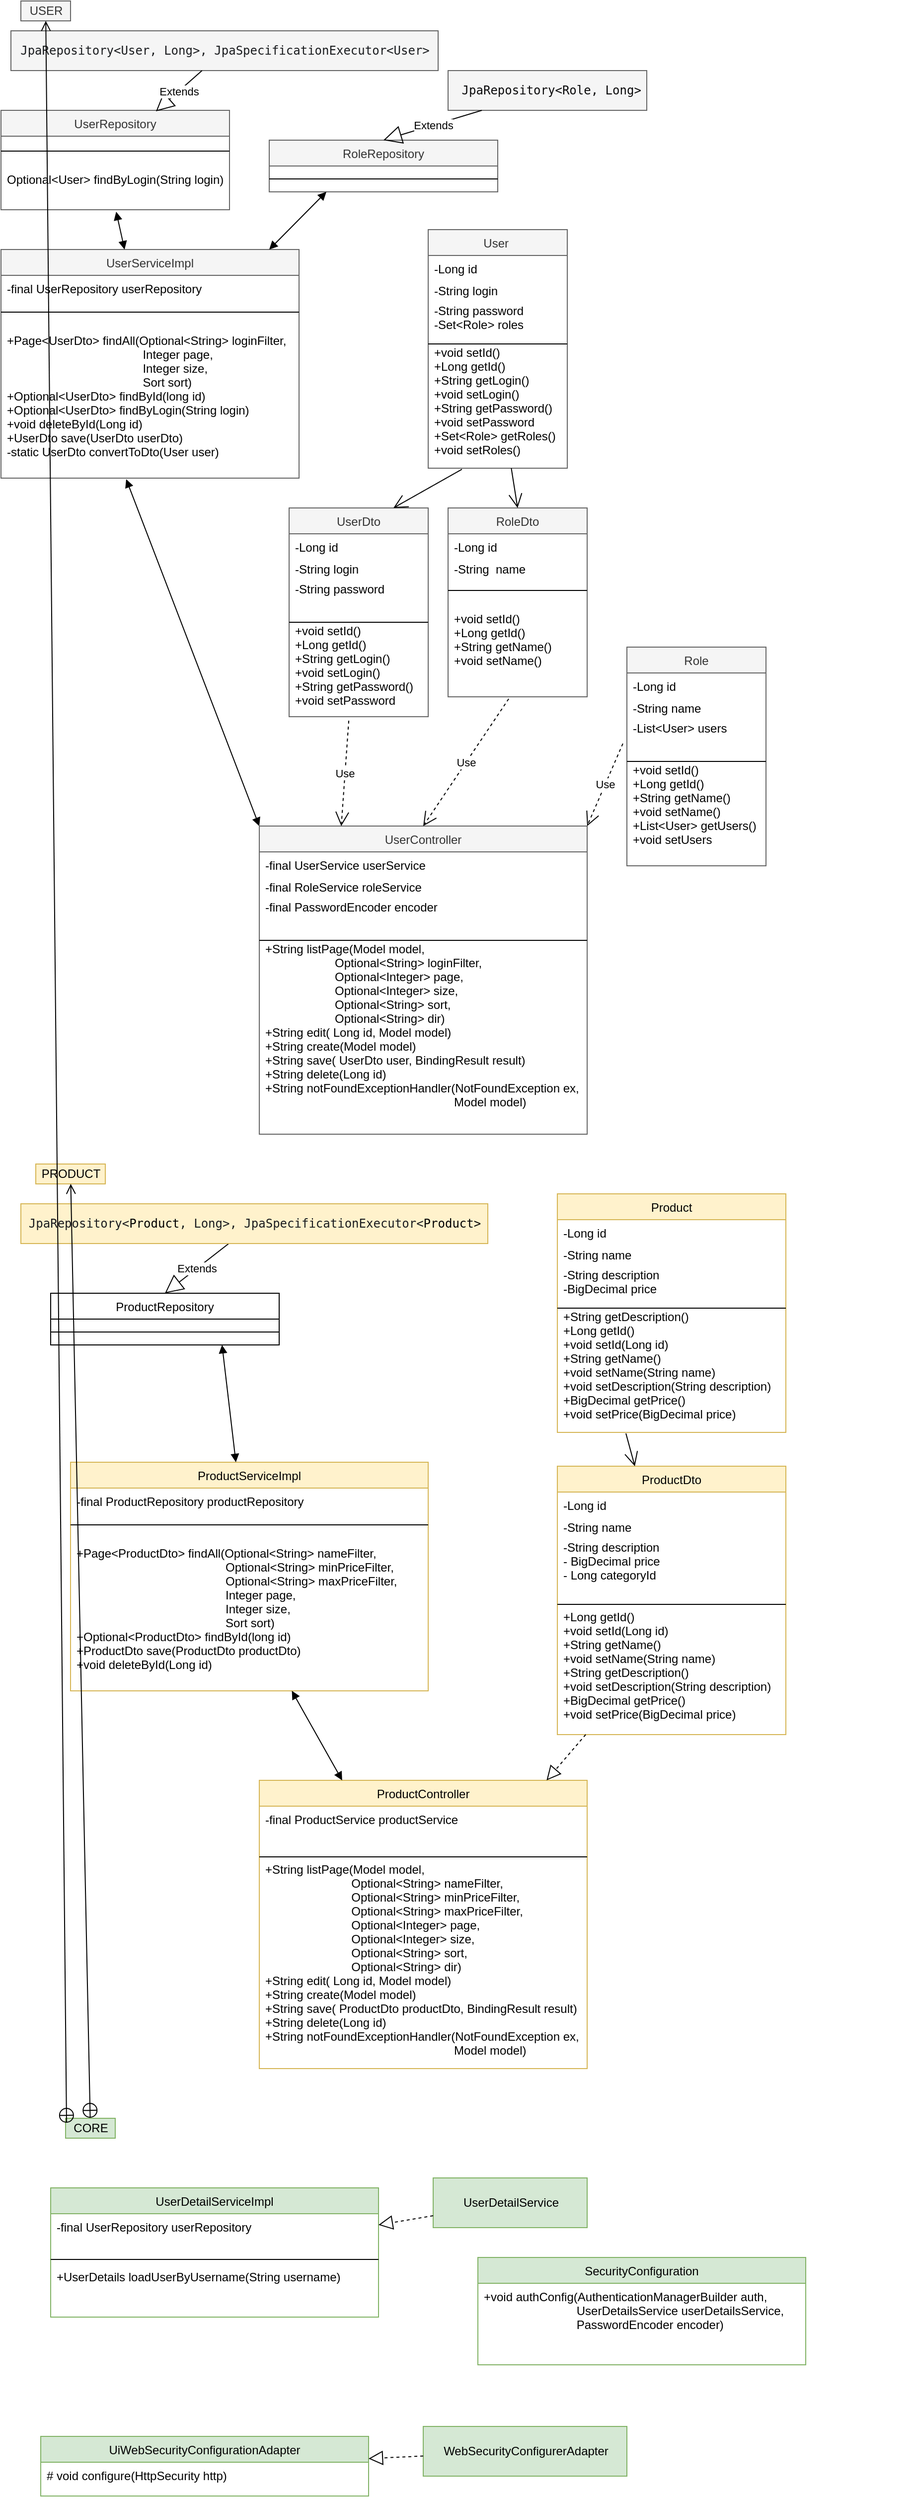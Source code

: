 <mxfile version="18.0.1" type="device"><diagram id="rcEwYds52tAwoex9jZon" name="Страница 1"><mxGraphModel dx="986" dy="865" grid="1" gridSize="10" guides="1" tooltips="1" connect="1" arrows="1" fold="1" page="1" pageScale="1" pageWidth="827" pageHeight="1169" math="0" shadow="0"><root><mxCell id="0"/><mxCell id="1" parent="0"/><mxCell id="bVek9JaLFViUF8GvH2Yn-13" value=" User  " style="swimlane;fontStyle=0;childLayout=stackLayout;horizontal=1;startSize=26;horizontalStack=0;resizeParent=1;resizeParentMax=0;resizeLast=0;collapsible=1;marginBottom=0;fillColor=#f5f5f5;fontColor=#333333;strokeColor=#666666;" parent="1" vertex="1"><mxGeometry x="440" y="240" width="140" height="240" as="geometry"/></mxCell><mxCell id="bVek9JaLFViUF8GvH2Yn-14" value="-Long id" style="text;align=left;verticalAlign=top;spacingLeft=4;spacingRight=4;overflow=hidden;rotatable=0;points=[[0,0.5],[1,0.5]];portConstraint=eastwest;" parent="bVek9JaLFViUF8GvH2Yn-13" vertex="1"><mxGeometry y="26" width="140" height="22" as="geometry"/></mxCell><mxCell id="bVek9JaLFViUF8GvH2Yn-15" value="-String login" style="text;align=left;verticalAlign=top;spacingLeft=4;spacingRight=4;overflow=hidden;rotatable=0;points=[[0,0.5],[1,0.5]];portConstraint=eastwest;" parent="bVek9JaLFViUF8GvH2Yn-13" vertex="1"><mxGeometry y="48" width="140" height="20" as="geometry"/></mxCell><mxCell id="bVek9JaLFViUF8GvH2Yn-16" value="-String password&#10;-Set&lt;Role&gt; roles&#10;&#10;+void setId()&#10;+Long getId()&#10;+String getLogin()&#10;+void setLogin()&#10;+String getPassword()&#10;+void setPassword&#10;+Set&lt;Role&gt; getRoles()&#10;+void setRoles()&#10;&#10;" style="text;align=left;verticalAlign=top;spacingLeft=4;spacingRight=4;overflow=hidden;rotatable=0;points=[[0,0.5],[1,0.5]];portConstraint=eastwest;" parent="bVek9JaLFViUF8GvH2Yn-13" vertex="1"><mxGeometry y="68" width="140" height="172" as="geometry"/></mxCell><mxCell id="KBa97hfk-1TyIZ9Bm1sx-16" value="" style="line;strokeWidth=1;align=left;verticalAlign=middle;spacingTop=-1;spacingLeft=3;spacingRight=3;rotatable=0;labelPosition=right;points=[];portConstraint=eastwest;" vertex="1" parent="1"><mxGeometry x="440" y="340" width="140" height="30" as="geometry"/></mxCell><mxCell id="KBa97hfk-1TyIZ9Bm1sx-17" value="&lt;span style=&quot;color: rgba(0, 0, 0, 0); font-family: monospace; font-size: 0px; text-align: start;&quot;&gt;%3CmxGraphModel%3E%3Croot%3E%3CmxCell%20id%3D%220%22%2F%3E%3CmxCell%20id%3D%221%22%20parent%3D%220%22%2F%3E%3CmxCell%20id%3D%222%22%20value%3D%22%C2%A0User%C2%A0%C2%A0%22%20style%3D%22swimlane%3BfontStyle%3D0%3BchildLayout%3DstackLayout%3Bhorizontal%3D1%3BstartSize%3D26%3BfillColor%3D%23f5f5f5%3BhorizontalStack%3D0%3BresizeParent%3D1%3BresizeParentMax%3D0%3BresizeLast%3D0%3Bcollapsible%3D1%3BmarginBottom%3D0%3BfontColor%3D%23333333%3BstrokeColor%3D%23666666%3B%22%20vertex%3D%221%22%20parent%3D%221%22%3E%3CmxGeometry%20x%3D%2240%22%20y%3D%22200%22%20width%3D%22140%22%20height%3D%22240%22%20as%3D%22geometry%22%2F%3E%3C%2FmxCell%3E%3CmxCell%20id%3D%223%22%20value%3D%22-Long%20id%22%20style%3D%22text%3BstrokeColor%3Dnone%3BfillColor%3Dnone%3Balign%3Dleft%3BverticalAlign%3Dtop%3BspacingLeft%3D4%3BspacingRight%3D4%3Boverflow%3Dhidden%3Brotatable%3D0%3Bpoints%3D%5B%5B0%2C0.5%5D%2C%5B1%2C0.5%5D%5D%3BportConstraint%3Deastwest%3B%22%20vertex%3D%221%22%20parent%3D%222%22%3E%3CmxGeometry%20y%3D%2226%22%20width%3D%22140%22%20height%3D%2222%22%20as%3D%22geometry%22%2F%3E%3C%2FmxCell%3E%3CmxCell%20id%3D%224%22%20value%3D%22-String%20login%22%20style%3D%22text%3BstrokeColor%3Dnone%3BfillColor%3Dnone%3Balign%3Dleft%3BverticalAlign%3Dtop%3BspacingLeft%3D4%3BspacingRight%3D4%3Boverflow%3Dhidden%3Brotatable%3D0%3Bpoints%3D%5B%5B0%2C0.5%5D%2C%5B1%2C0.5%5D%5D%3BportConstraint%3Deastwest%3B%22%20vertex%3D%221%22%20parent%3D%222%22%3E%3CmxGeometry%20y%3D%2248%22%20width%3D%22140%22%20height%3D%2220%22%20as%3D%22geometry%22%2F%3E%3C%2FmxCell%3E%3CmxCell%20id%3D%225%22%20value%3D%22-String%20password%26%2310%3B-Set%26lt%3BRole%26gt%3B%20roles%26%2310%3B%26%2310%3B%2Bvoid%C2%A0setId()%26%2310%3B%2BLong%20getId()%26%2310%3B%2BString%20getLogin()%26%2310%3B%2Bvoid%20setLogin()%26%2310%3B%2BString%20getPassword()%26%2310%3B%2Bvoid%20setPassword%26%2310%3B%2BSet%26lt%3BRole%26gt%3B%20getRoles()%26%2310%3B%2Bvoid%20setRoles()%26%2310%3B%26%2310%3B%22%20style%3D%22text%3BstrokeColor%3Dnone%3BfillColor%3Dnone%3Balign%3Dleft%3BverticalAlign%3Dtop%3BspacingLeft%3D4%3BspacingRight%3D4%3Boverflow%3Dhidden%3Brotatable%3D0%3Bpoints%3D%5B%5B0%2C0.5%5D%2C%5B1%2C0.5%5D%5D%3BportConstraint%3Deastwest%3B%22%20vertex%3D%221%22%20parent%3D%222%22%3E%3CmxGeometry%20y%3D%2268%22%20width%3D%22140%22%20height%3D%22172%22%20as%3D%22geometry%22%2F%3E%3C%2FmxCell%3E%3CmxCell%20id%3D%226%22%20value%3D%22%22%20style%3D%22line%3BstrokeWidth%3D1%3BfillColor%3Dnone%3Balign%3Dleft%3BverticalAlign%3Dmiddle%3BspacingTop%3D-1%3BspacingLeft%3D3%3BspacingRight%3D3%3Brotatable%3D0%3BlabelPosition%3Dright%3Bpoints%3D%5B%5D%3BportConstraint%3Deastwest%3B%22%20vertex%3D%221%22%20parent%3D%221%22%3E%3CmxGeometry%20x%3D%2240%22%20y%3D%22300%22%20width%3D%22140%22%20height%3D%2230%22%20as%3D%22geometry%22%2F%3E%3C%2FmxCell%3E%3C%2Froot%3E%3C%2FmxGraphModel%3E&lt;/span&gt;" style="text;html=1;align=center;verticalAlign=middle;resizable=0;points=[];autosize=1;" vertex="1" parent="1"><mxGeometry x="360" y="560" width="20" height="20" as="geometry"/></mxCell><mxCell id="KBa97hfk-1TyIZ9Bm1sx-18" value=" UserDto " style="swimlane;fontStyle=0;childLayout=stackLayout;horizontal=1;startSize=26;horizontalStack=0;resizeParent=1;resizeParentMax=0;resizeLast=0;collapsible=1;marginBottom=0;fillColor=#f5f5f5;fontColor=#333333;strokeColor=#666666;" vertex="1" parent="1"><mxGeometry x="300" y="520" width="140" height="210" as="geometry"/></mxCell><mxCell id="KBa97hfk-1TyIZ9Bm1sx-19" value="-Long id" style="text;align=left;verticalAlign=top;spacingLeft=4;spacingRight=4;overflow=hidden;rotatable=0;points=[[0,0.5],[1,0.5]];portConstraint=eastwest;" vertex="1" parent="KBa97hfk-1TyIZ9Bm1sx-18"><mxGeometry y="26" width="140" height="22" as="geometry"/></mxCell><mxCell id="KBa97hfk-1TyIZ9Bm1sx-20" value="-String login" style="text;align=left;verticalAlign=top;spacingLeft=4;spacingRight=4;overflow=hidden;rotatable=0;points=[[0,0.5],[1,0.5]];portConstraint=eastwest;" vertex="1" parent="KBa97hfk-1TyIZ9Bm1sx-18"><mxGeometry y="48" width="140" height="20" as="geometry"/></mxCell><mxCell id="KBa97hfk-1TyIZ9Bm1sx-21" value="-String password&#10;&#10;&#10;+void setId()&#10;+Long getId()&#10;+String getLogin()&#10;+void setLogin()&#10;+String getPassword()&#10;+void setPassword&#10;&#10;" style="text;align=left;verticalAlign=top;spacingLeft=4;spacingRight=4;overflow=hidden;rotatable=0;points=[[0,0.5],[1,0.5]];portConstraint=eastwest;" vertex="1" parent="KBa97hfk-1TyIZ9Bm1sx-18"><mxGeometry y="68" width="140" height="142" as="geometry"/></mxCell><mxCell id="KBa97hfk-1TyIZ9Bm1sx-22" value="" style="line;strokeWidth=1;align=left;verticalAlign=middle;spacingTop=-1;spacingLeft=3;spacingRight=3;rotatable=0;labelPosition=right;points=[];portConstraint=eastwest;" vertex="1" parent="1"><mxGeometry x="300" y="620" width="140" height="30" as="geometry"/></mxCell><mxCell id="KBa97hfk-1TyIZ9Bm1sx-23" value="&lt;span style=&quot;color: rgba(0, 0, 0, 0); font-family: monospace; font-size: 0px; text-align: start;&quot;&gt;%3CmxGraphModel%3E%3Croot%3E%3CmxCell%20id%3D%220%22%2F%3E%3CmxCell%20id%3D%221%22%20parent%3D%220%22%2F%3E%3CmxCell%20id%3D%222%22%20value%3D%22%C2%A0User%C2%A0%C2%A0%22%20style%3D%22swimlane%3BfontStyle%3D0%3BchildLayout%3DstackLayout%3Bhorizontal%3D1%3BstartSize%3D26%3BfillColor%3D%23f5f5f5%3BhorizontalStack%3D0%3BresizeParent%3D1%3BresizeParentMax%3D0%3BresizeLast%3D0%3Bcollapsible%3D1%3BmarginBottom%3D0%3BfontColor%3D%23333333%3BstrokeColor%3D%23666666%3B%22%20vertex%3D%221%22%20parent%3D%221%22%3E%3CmxGeometry%20x%3D%2240%22%20y%3D%22200%22%20width%3D%22140%22%20height%3D%22240%22%20as%3D%22geometry%22%2F%3E%3C%2FmxCell%3E%3CmxCell%20id%3D%223%22%20value%3D%22-Long%20id%22%20style%3D%22text%3BstrokeColor%3Dnone%3BfillColor%3Dnone%3Balign%3Dleft%3BverticalAlign%3Dtop%3BspacingLeft%3D4%3BspacingRight%3D4%3Boverflow%3Dhidden%3Brotatable%3D0%3Bpoints%3D%5B%5B0%2C0.5%5D%2C%5B1%2C0.5%5D%5D%3BportConstraint%3Deastwest%3B%22%20vertex%3D%221%22%20parent%3D%222%22%3E%3CmxGeometry%20y%3D%2226%22%20width%3D%22140%22%20height%3D%2222%22%20as%3D%22geometry%22%2F%3E%3C%2FmxCell%3E%3CmxCell%20id%3D%224%22%20value%3D%22-String%20login%22%20style%3D%22text%3BstrokeColor%3Dnone%3BfillColor%3Dnone%3Balign%3Dleft%3BverticalAlign%3Dtop%3BspacingLeft%3D4%3BspacingRight%3D4%3Boverflow%3Dhidden%3Brotatable%3D0%3Bpoints%3D%5B%5B0%2C0.5%5D%2C%5B1%2C0.5%5D%5D%3BportConstraint%3Deastwest%3B%22%20vertex%3D%221%22%20parent%3D%222%22%3E%3CmxGeometry%20y%3D%2248%22%20width%3D%22140%22%20height%3D%2220%22%20as%3D%22geometry%22%2F%3E%3C%2FmxCell%3E%3CmxCell%20id%3D%225%22%20value%3D%22-String%20password%26%2310%3B-Set%26lt%3BRole%26gt%3B%20roles%26%2310%3B%26%2310%3B%2Bvoid%C2%A0setId()%26%2310%3B%2BLong%20getId()%26%2310%3B%2BString%20getLogin()%26%2310%3B%2Bvoid%20setLogin()%26%2310%3B%2BString%20getPassword()%26%2310%3B%2Bvoid%20setPassword%26%2310%3B%2BSet%26lt%3BRole%26gt%3B%20getRoles()%26%2310%3B%2Bvoid%20setRoles()%26%2310%3B%26%2310%3B%22%20style%3D%22text%3BstrokeColor%3Dnone%3BfillColor%3Dnone%3Balign%3Dleft%3BverticalAlign%3Dtop%3BspacingLeft%3D4%3BspacingRight%3D4%3Boverflow%3Dhidden%3Brotatable%3D0%3Bpoints%3D%5B%5B0%2C0.5%5D%2C%5B1%2C0.5%5D%5D%3BportConstraint%3Deastwest%3B%22%20vertex%3D%221%22%20parent%3D%222%22%3E%3CmxGeometry%20y%3D%2268%22%20width%3D%22140%22%20height%3D%22172%22%20as%3D%22geometry%22%2F%3E%3C%2FmxCell%3E%3CmxCell%20id%3D%226%22%20value%3D%22%22%20style%3D%22line%3BstrokeWidth%3D1%3BfillColor%3Dnone%3Balign%3Dleft%3BverticalAlign%3Dmiddle%3BspacingTop%3D-1%3BspacingLeft%3D3%3BspacingRight%3D3%3Brotatable%3D0%3BlabelPosition%3Dright%3Bpoints%3D%5B%5D%3BportConstraint%3Deastwest%3B%22%20vertex%3D%221%22%20parent%3D%221%22%3E%3CmxGeometry%20x%3D%2240%22%20y%3D%22300%22%20width%3D%22140%22%20height%3D%2230%22%20as%3D%22geometry%22%2F%3E%3C%2FmxCell%3E%3C%2Froot%3E%3C%2FmxGraphModel%3E&lt;/span&gt;" style="text;html=1;align=center;verticalAlign=middle;resizable=0;points=[];autosize=1;" vertex="1" parent="1"><mxGeometry x="520" y="560" width="20" height="20" as="geometry"/></mxCell><mxCell id="KBa97hfk-1TyIZ9Bm1sx-24" value=" RoleDto " style="swimlane;fontStyle=0;childLayout=stackLayout;horizontal=1;startSize=26;horizontalStack=0;resizeParent=1;resizeParentMax=0;resizeLast=0;collapsible=1;marginBottom=0;fillColor=#f5f5f5;fontColor=#333333;strokeColor=#666666;" vertex="1" parent="1"><mxGeometry x="460" y="520" width="140" height="190" as="geometry"/></mxCell><mxCell id="KBa97hfk-1TyIZ9Bm1sx-25" value="-Long id" style="text;align=left;verticalAlign=top;spacingLeft=4;spacingRight=4;overflow=hidden;rotatable=0;points=[[0,0.5],[1,0.5]];portConstraint=eastwest;" vertex="1" parent="KBa97hfk-1TyIZ9Bm1sx-24"><mxGeometry y="26" width="140" height="22" as="geometry"/></mxCell><mxCell id="KBa97hfk-1TyIZ9Bm1sx-26" value="-String  name" style="text;align=left;verticalAlign=top;spacingLeft=4;spacingRight=4;overflow=hidden;rotatable=0;points=[[0,0.5],[1,0.5]];portConstraint=eastwest;" vertex="1" parent="KBa97hfk-1TyIZ9Bm1sx-24"><mxGeometry y="48" width="140" height="20" as="geometry"/></mxCell><mxCell id="KBa97hfk-1TyIZ9Bm1sx-28" value="" style="line;strokeWidth=1;align=left;verticalAlign=middle;spacingTop=-1;spacingLeft=3;spacingRight=3;rotatable=0;labelPosition=right;points=[];portConstraint=eastwest;" vertex="1" parent="KBa97hfk-1TyIZ9Bm1sx-24"><mxGeometry y="68" width="140" height="30" as="geometry"/></mxCell><mxCell id="KBa97hfk-1TyIZ9Bm1sx-27" value="+void setId()&#10;+Long getId()&#10;+String getName()&#10;+void setName()&#10;&#10;" style="text;align=left;verticalAlign=top;spacingLeft=4;spacingRight=4;overflow=hidden;rotatable=0;points=[[0,0.5],[1,0.5]];portConstraint=eastwest;" vertex="1" parent="KBa97hfk-1TyIZ9Bm1sx-24"><mxGeometry y="98" width="140" height="92" as="geometry"/></mxCell><mxCell id="KBa97hfk-1TyIZ9Bm1sx-29" value="Role" style="swimlane;fontStyle=0;childLayout=stackLayout;horizontal=1;startSize=26;horizontalStack=0;resizeParent=1;resizeParentMax=0;resizeLast=0;collapsible=1;marginBottom=0;fillColor=#f5f5f5;fontColor=#333333;strokeColor=#666666;" vertex="1" parent="1"><mxGeometry x="640" y="660" width="140" height="220" as="geometry"/></mxCell><mxCell id="KBa97hfk-1TyIZ9Bm1sx-30" value="-Long id" style="text;align=left;verticalAlign=top;spacingLeft=4;spacingRight=4;overflow=hidden;rotatable=0;points=[[0,0.5],[1,0.5]];portConstraint=eastwest;" vertex="1" parent="KBa97hfk-1TyIZ9Bm1sx-29"><mxGeometry y="26" width="140" height="22" as="geometry"/></mxCell><mxCell id="KBa97hfk-1TyIZ9Bm1sx-31" value="-String name" style="text;align=left;verticalAlign=top;spacingLeft=4;spacingRight=4;overflow=hidden;rotatable=0;points=[[0,0.5],[1,0.5]];portConstraint=eastwest;" vertex="1" parent="KBa97hfk-1TyIZ9Bm1sx-29"><mxGeometry y="48" width="140" height="20" as="geometry"/></mxCell><mxCell id="KBa97hfk-1TyIZ9Bm1sx-32" value="-List&lt;User&gt; users&#10;&#10;&#10;+void setId()&#10;+Long getId()&#10;+String getName()&#10;+void setName()&#10;+List&lt;User&gt; getUsers()&#10;+void setUsers&#10;&#10;" style="text;align=left;verticalAlign=top;spacingLeft=4;spacingRight=4;overflow=hidden;rotatable=0;points=[[0,0.5],[1,0.5]];portConstraint=eastwest;" vertex="1" parent="KBa97hfk-1TyIZ9Bm1sx-29"><mxGeometry y="68" width="140" height="152" as="geometry"/></mxCell><mxCell id="KBa97hfk-1TyIZ9Bm1sx-33" value="" style="line;strokeWidth=1;align=left;verticalAlign=middle;spacingTop=-1;spacingLeft=3;spacingRight=3;rotatable=0;labelPosition=right;points=[];portConstraint=eastwest;" vertex="1" parent="1"><mxGeometry x="640" y="760" width="140" height="30" as="geometry"/></mxCell><mxCell id="KBa97hfk-1TyIZ9Bm1sx-34" value="UserController" style="swimlane;fontStyle=0;childLayout=stackLayout;horizontal=1;startSize=26;fillColor=#f5f5f5;horizontalStack=0;resizeParent=1;resizeParentMax=0;resizeLast=0;collapsible=1;marginBottom=0;fontColor=#333333;strokeColor=#666666;" vertex="1" parent="1"><mxGeometry x="270" y="840" width="330" height="310" as="geometry"/></mxCell><mxCell id="KBa97hfk-1TyIZ9Bm1sx-35" value="-final UserService userService" style="text;align=left;verticalAlign=top;spacingLeft=4;spacingRight=4;overflow=hidden;rotatable=0;points=[[0,0.5],[1,0.5]];portConstraint=eastwest;" vertex="1" parent="KBa97hfk-1TyIZ9Bm1sx-34"><mxGeometry y="26" width="330" height="22" as="geometry"/></mxCell><mxCell id="KBa97hfk-1TyIZ9Bm1sx-36" value="-final RoleService roleService" style="text;align=left;verticalAlign=top;spacingLeft=4;spacingRight=4;overflow=hidden;rotatable=0;points=[[0,0.5],[1,0.5]];portConstraint=eastwest;" vertex="1" parent="KBa97hfk-1TyIZ9Bm1sx-34"><mxGeometry y="48" width="330" height="20" as="geometry"/></mxCell><mxCell id="KBa97hfk-1TyIZ9Bm1sx-37" value="-final PasswordEncoder encoder&#10;&#10;&#10;+String listPage(Model model,&#10;                     Optional&lt;String&gt; loginFilter,&#10;                     Optional&lt;Integer&gt; page,&#10;                     Optional&lt;Integer&gt; size,&#10;                     Optional&lt;String&gt; sort,&#10;                     Optional&lt;String&gt; dir)&#10;+String edit( Long id, Model model)&#10;+String create(Model model)&#10;+String save( UserDto user, BindingResult result)&#10;+String delete(Long id)&#10;+String notFoundExceptionHandler(NotFoundException ex, &#10;                                                         Model model) &#10;&#10;" style="text;strokeColor=none;fillColor=none;align=left;verticalAlign=top;spacingLeft=4;spacingRight=4;overflow=hidden;rotatable=0;points=[[0,0.5],[1,0.5]];portConstraint=eastwest;" vertex="1" parent="KBa97hfk-1TyIZ9Bm1sx-34"><mxGeometry y="68" width="330" height="242" as="geometry"/></mxCell><mxCell id="KBa97hfk-1TyIZ9Bm1sx-38" value="" style="line;strokeWidth=1;align=left;verticalAlign=middle;spacingTop=-1;spacingLeft=3;spacingRight=3;rotatable=0;labelPosition=right;points=[];portConstraint=eastwest;" vertex="1" parent="1"><mxGeometry x="270" y="940" width="330" height="30" as="geometry"/></mxCell><mxCell id="KBa97hfk-1TyIZ9Bm1sx-42" value="UserServiceImpl" style="swimlane;fontStyle=0;childLayout=stackLayout;horizontal=1;startSize=26;horizontalStack=0;resizeParent=1;resizeParentMax=0;resizeLast=0;collapsible=1;marginBottom=0;fillColor=#f5f5f5;fontColor=#333333;strokeColor=#666666;" vertex="1" parent="1"><mxGeometry x="10" y="260" width="300" height="230" as="geometry"/></mxCell><mxCell id="KBa97hfk-1TyIZ9Bm1sx-43" value="-final UserRepository userRepository" style="text;align=left;verticalAlign=top;spacingLeft=4;spacingRight=4;overflow=hidden;rotatable=0;points=[[0,0.5],[1,0.5]];portConstraint=eastwest;" vertex="1" parent="KBa97hfk-1TyIZ9Bm1sx-42"><mxGeometry y="26" width="300" height="22" as="geometry"/></mxCell><mxCell id="KBa97hfk-1TyIZ9Bm1sx-46" value="" style="line;strokeWidth=1;align=left;verticalAlign=middle;spacingTop=-1;spacingLeft=3;spacingRight=3;rotatable=0;labelPosition=right;points=[];portConstraint=eastwest;" vertex="1" parent="KBa97hfk-1TyIZ9Bm1sx-42"><mxGeometry y="48" width="300" height="30" as="geometry"/></mxCell><mxCell id="KBa97hfk-1TyIZ9Bm1sx-45" value="+Page&lt;UserDto&gt; findAll(Optional&lt;String&gt; loginFilter,&#10;                                         Integer page,&#10;                                         Integer size,&#10;                                         Sort sort)&#10;+Optional&lt;UserDto&gt; findById(long id)&#10;+Optional&lt;UserDto&gt; findByLogin(String login)&#10;+void deleteById(Long id) &#10;+UserDto save(UserDto userDto)&#10;-static UserDto convertToDto(User user)&#10;&#10;" style="text;align=left;verticalAlign=top;spacingLeft=4;spacingRight=4;overflow=hidden;rotatable=0;points=[[0,0.5],[1,0.5]];portConstraint=eastwest;" vertex="1" parent="KBa97hfk-1TyIZ9Bm1sx-42"><mxGeometry y="78" width="300" height="152" as="geometry"/></mxCell><mxCell id="KBa97hfk-1TyIZ9Bm1sx-53" value="&lt;span style=&quot;color: rgba(0, 0, 0, 0); font-family: monospace; font-size: 0px; text-align: start;&quot;&gt;%3CmxGraphModel%3E%3Croot%3E%3CmxCell%20id%3D%220%22%2F%3E%3CmxCell%20id%3D%221%22%20parent%3D%220%22%2F%3E%3CmxCell%20id%3D%222%22%20value%3D%22%C2%A0User%C2%A0%C2%A0%22%20style%3D%22swimlane%3BfontStyle%3D0%3BchildLayout%3DstackLayout%3Bhorizontal%3D1%3BstartSize%3D26%3BfillColor%3D%23f5f5f5%3BhorizontalStack%3D0%3BresizeParent%3D1%3BresizeParentMax%3D0%3BresizeLast%3D0%3Bcollapsible%3D1%3BmarginBottom%3D0%3BfontColor%3D%23333333%3BstrokeColor%3D%23666666%3B%22%20vertex%3D%221%22%20parent%3D%221%22%3E%3CmxGeometry%20x%3D%2240%22%20y%3D%22200%22%20width%3D%22140%22%20height%3D%22240%22%20as%3D%22geometry%22%2F%3E%3C%2FmxCell%3E%3CmxCell%20id%3D%223%22%20value%3D%22-Long%20id%22%20style%3D%22text%3BstrokeColor%3Dnone%3BfillColor%3Dnone%3Balign%3Dleft%3BverticalAlign%3Dtop%3BspacingLeft%3D4%3BspacingRight%3D4%3Boverflow%3Dhidden%3Brotatable%3D0%3Bpoints%3D%5B%5B0%2C0.5%5D%2C%5B1%2C0.5%5D%5D%3BportConstraint%3Deastwest%3B%22%20vertex%3D%221%22%20parent%3D%222%22%3E%3CmxGeometry%20y%3D%2226%22%20width%3D%22140%22%20height%3D%2222%22%20as%3D%22geometry%22%2F%3E%3C%2FmxCell%3E%3CmxCell%20id%3D%224%22%20value%3D%22-String%20login%22%20style%3D%22text%3BstrokeColor%3Dnone%3BfillColor%3Dnone%3Balign%3Dleft%3BverticalAlign%3Dtop%3BspacingLeft%3D4%3BspacingRight%3D4%3Boverflow%3Dhidden%3Brotatable%3D0%3Bpoints%3D%5B%5B0%2C0.5%5D%2C%5B1%2C0.5%5D%5D%3BportConstraint%3Deastwest%3B%22%20vertex%3D%221%22%20parent%3D%222%22%3E%3CmxGeometry%20y%3D%2248%22%20width%3D%22140%22%20height%3D%2220%22%20as%3D%22geometry%22%2F%3E%3C%2FmxCell%3E%3CmxCell%20id%3D%225%22%20value%3D%22-String%20password%26%2310%3B-Set%26lt%3BRole%26gt%3B%20roles%26%2310%3B%26%2310%3B%2Bvoid%C2%A0setId()%26%2310%3B%2BLong%20getId()%26%2310%3B%2BString%20getLogin()%26%2310%3B%2Bvoid%20setLogin()%26%2310%3B%2BString%20getPassword()%26%2310%3B%2Bvoid%20setPassword%26%2310%3B%2BSet%26lt%3BRole%26gt%3B%20getRoles()%26%2310%3B%2Bvoid%20setRoles()%26%2310%3B%26%2310%3B%22%20style%3D%22text%3BstrokeColor%3Dnone%3BfillColor%3Dnone%3Balign%3Dleft%3BverticalAlign%3Dtop%3BspacingLeft%3D4%3BspacingRight%3D4%3Boverflow%3Dhidden%3Brotatable%3D0%3Bpoints%3D%5B%5B0%2C0.5%5D%2C%5B1%2C0.5%5D%5D%3BportConstraint%3Deastwest%3B%22%20vertex%3D%221%22%20parent%3D%222%22%3E%3CmxGeometry%20y%3D%2268%22%20width%3D%22140%22%20height%3D%22172%22%20as%3D%22geometry%22%2F%3E%3C%2FmxCell%3E%3CmxCell%20id%3D%226%22%20value%3D%22%22%20style%3D%22line%3BstrokeWidth%3D1%3BfillColor%3Dnone%3Balign%3Dleft%3BverticalAlign%3Dmiddle%3BspacingTop%3D-1%3BspacingLeft%3D3%3BspacingRight%3D3%3Brotatable%3D0%3BlabelPosition%3Dright%3Bpoints%3D%5B%5D%3BportConstraint%3Deastwest%3B%22%20vertex%3D%221%22%20parent%3D%221%22%3E%3CmxGeometry%20x%3D%2240%22%20y%3D%22300%22%20width%3D%22140%22%20height%3D%2230%22%20as%3D%22geometry%22%2F%3E%3C%2FmxCell%3E%3C%2Froot%3E%3C%2FmxGraphModel%3E&lt;/span&gt;" style="text;html=1;align=center;verticalAlign=middle;resizable=0;points=[];autosize=1;strokeColor=none;fillColor=none;" vertex="1" parent="1"><mxGeometry x="910" y="490" width="20" height="20" as="geometry"/></mxCell><mxCell id="KBa97hfk-1TyIZ9Bm1sx-54" value="RoleRepository" style="swimlane;fontStyle=0;childLayout=stackLayout;horizontal=1;startSize=26;horizontalStack=0;resizeParent=1;resizeParentMax=0;resizeLast=0;collapsible=1;marginBottom=0;fillColor=#f5f5f5;fontColor=#333333;strokeColor=#666666;" vertex="1" parent="1"><mxGeometry x="280" y="150" width="230" height="52" as="geometry"/></mxCell><mxCell id="KBa97hfk-1TyIZ9Bm1sx-55" value="" style="line;strokeWidth=1;align=left;verticalAlign=middle;spacingTop=-1;spacingLeft=3;spacingRight=3;rotatable=0;labelPosition=right;points=[];portConstraint=eastwest;" vertex="1" parent="KBa97hfk-1TyIZ9Bm1sx-54"><mxGeometry y="26" width="230" height="26" as="geometry"/></mxCell><mxCell id="KBa97hfk-1TyIZ9Bm1sx-57" value="&lt;pre style=&quot;font-family: &amp;quot;JetBrains Mono&amp;quot;, monospace;&quot;&gt;&lt;font style=&quot;&quot; color=&quot;#09090a&quot;&gt; JpaRepository&amp;lt;Role, Long&amp;gt;&lt;/font&gt;&lt;/pre&gt;" style="text;html=1;align=center;verticalAlign=middle;resizable=0;points=[];autosize=1;fillColor=#f5f5f5;fontColor=#333333;strokeColor=#666666;" vertex="1" parent="1"><mxGeometry x="460" y="80" width="200" height="40" as="geometry"/></mxCell><mxCell id="KBa97hfk-1TyIZ9Bm1sx-58" value="&lt;pre style=&quot;font-family: &amp;quot;JetBrains Mono&amp;quot;, monospace;&quot;&gt;&lt;font style=&quot;&quot; color=&quot;#1a1c1f&quot;&gt;JpaRepository&amp;lt;User, Long&amp;gt;, JpaSpecificationExecutor&amp;lt;User&amp;gt;&lt;/font&gt;&lt;/pre&gt;" style="text;html=1;align=center;verticalAlign=middle;resizable=0;points=[];autosize=1;fillColor=#f5f5f5;fontColor=#333333;strokeColor=#666666;" vertex="1" parent="1"><mxGeometry x="20" y="40" width="430" height="40" as="geometry"/></mxCell><mxCell id="KBa97hfk-1TyIZ9Bm1sx-61" value="USER" style="text;html=1;align=center;verticalAlign=middle;resizable=0;points=[];autosize=1;fillColor=#f5f5f5;strokeColor=#666666;fontColor=#333333;" vertex="1" parent="1"><mxGeometry x="30" y="10" width="50" height="20" as="geometry"/></mxCell><mxCell id="KBa97hfk-1TyIZ9Bm1sx-62" value="&lt;span style=&quot;color: rgba(0, 0, 0, 0); font-family: monospace; font-size: 0px; text-align: start;&quot;&gt;%3CmxGraphModel%3E%3Croot%3E%3CmxCell%20id%3D%220%22%2F%3E%3CmxCell%20id%3D%221%22%20parent%3D%220%22%2F%3E%3CmxCell%20id%3D%222%22%20value%3D%22%C2%A0User%C2%A0%C2%A0%22%20style%3D%22swimlane%3BfontStyle%3D0%3BchildLayout%3DstackLayout%3Bhorizontal%3D1%3BstartSize%3D26%3BfillColor%3D%23f5f5f5%3BhorizontalStack%3D0%3BresizeParent%3D1%3BresizeParentMax%3D0%3BresizeLast%3D0%3Bcollapsible%3D1%3BmarginBottom%3D0%3BfontColor%3D%23333333%3BstrokeColor%3D%23666666%3B%22%20vertex%3D%221%22%20parent%3D%221%22%3E%3CmxGeometry%20x%3D%2240%22%20y%3D%22200%22%20width%3D%22140%22%20height%3D%22240%22%20as%3D%22geometry%22%2F%3E%3C%2FmxCell%3E%3CmxCell%20id%3D%223%22%20value%3D%22-Long%20id%22%20style%3D%22text%3BstrokeColor%3Dnone%3BfillColor%3Dnone%3Balign%3Dleft%3BverticalAlign%3Dtop%3BspacingLeft%3D4%3BspacingRight%3D4%3Boverflow%3Dhidden%3Brotatable%3D0%3Bpoints%3D%5B%5B0%2C0.5%5D%2C%5B1%2C0.5%5D%5D%3BportConstraint%3Deastwest%3B%22%20vertex%3D%221%22%20parent%3D%222%22%3E%3CmxGeometry%20y%3D%2226%22%20width%3D%22140%22%20height%3D%2222%22%20as%3D%22geometry%22%2F%3E%3C%2FmxCell%3E%3CmxCell%20id%3D%224%22%20value%3D%22-String%20login%22%20style%3D%22text%3BstrokeColor%3Dnone%3BfillColor%3Dnone%3Balign%3Dleft%3BverticalAlign%3Dtop%3BspacingLeft%3D4%3BspacingRight%3D4%3Boverflow%3Dhidden%3Brotatable%3D0%3Bpoints%3D%5B%5B0%2C0.5%5D%2C%5B1%2C0.5%5D%5D%3BportConstraint%3Deastwest%3B%22%20vertex%3D%221%22%20parent%3D%222%22%3E%3CmxGeometry%20y%3D%2248%22%20width%3D%22140%22%20height%3D%2220%22%20as%3D%22geometry%22%2F%3E%3C%2FmxCell%3E%3CmxCell%20id%3D%225%22%20value%3D%22-String%20password%26%2310%3B-Set%26lt%3BRole%26gt%3B%20roles%26%2310%3B%26%2310%3B%2Bvoid%C2%A0setId()%26%2310%3B%2BLong%20getId()%26%2310%3B%2BString%20getLogin()%26%2310%3B%2Bvoid%20setLogin()%26%2310%3B%2BString%20getPassword()%26%2310%3B%2Bvoid%20setPassword%26%2310%3B%2BSet%26lt%3BRole%26gt%3B%20getRoles()%26%2310%3B%2Bvoid%20setRoles()%26%2310%3B%26%2310%3B%22%20style%3D%22text%3BstrokeColor%3Dnone%3BfillColor%3Dnone%3Balign%3Dleft%3BverticalAlign%3Dtop%3BspacingLeft%3D4%3BspacingRight%3D4%3Boverflow%3Dhidden%3Brotatable%3D0%3Bpoints%3D%5B%5B0%2C0.5%5D%2C%5B1%2C0.5%5D%5D%3BportConstraint%3Deastwest%3B%22%20vertex%3D%221%22%20parent%3D%222%22%3E%3CmxGeometry%20y%3D%2268%22%20width%3D%22140%22%20height%3D%22172%22%20as%3D%22geometry%22%2F%3E%3C%2FmxCell%3E%3CmxCell%20id%3D%226%22%20value%3D%22%22%20style%3D%22line%3BstrokeWidth%3D1%3BfillColor%3Dnone%3Balign%3Dleft%3BverticalAlign%3Dmiddle%3BspacingTop%3D-1%3BspacingLeft%3D3%3BspacingRight%3D3%3Brotatable%3D0%3BlabelPosition%3Dright%3Bpoints%3D%5B%5D%3BportConstraint%3Deastwest%3B%22%20vertex%3D%221%22%20parent%3D%221%22%3E%3CmxGeometry%20x%3D%2240%22%20y%3D%22300%22%20width%3D%22140%22%20height%3D%2230%22%20as%3D%22geometry%22%2F%3E%3C%2FmxCell%3E%3C%2Froot%3E%3C%2FmxGraphModel%3E&lt;/span&gt;" style="text;html=1;align=center;verticalAlign=middle;resizable=0;points=[];autosize=1;" vertex="1" parent="1"><mxGeometry x="70" y="160" width="20" height="20" as="geometry"/></mxCell><mxCell id="KBa97hfk-1TyIZ9Bm1sx-63" value="UserRepository " style="swimlane;fontStyle=0;childLayout=stackLayout;horizontal=1;startSize=26;horizontalStack=0;resizeParent=1;resizeParentMax=0;resizeLast=0;collapsible=1;marginBottom=0;fillColor=#f5f5f5;fontColor=#333333;strokeColor=#666666;" vertex="1" parent="1"><mxGeometry x="10" y="120" width="230" height="100" as="geometry"/></mxCell><mxCell id="KBa97hfk-1TyIZ9Bm1sx-64" value="" style="line;strokeWidth=1;align=left;verticalAlign=middle;spacingTop=-1;spacingLeft=3;spacingRight=3;rotatable=0;labelPosition=right;points=[];portConstraint=eastwest;" vertex="1" parent="KBa97hfk-1TyIZ9Bm1sx-63"><mxGeometry y="26" width="230" height="30" as="geometry"/></mxCell><mxCell id="KBa97hfk-1TyIZ9Bm1sx-65" value="Optional&lt;User&gt; findByLogin(String login)" style="text;align=left;verticalAlign=top;spacingLeft=4;spacingRight=4;overflow=hidden;rotatable=0;points=[[0,0.5],[1,0.5]];portConstraint=eastwest;" vertex="1" parent="KBa97hfk-1TyIZ9Bm1sx-63"><mxGeometry y="56" width="230" height="44" as="geometry"/></mxCell><mxCell id="KBa97hfk-1TyIZ9Bm1sx-66" value="Extends" style="endArrow=block;endSize=16;endFill=0;html=1;rounded=0;entryX=0.678;entryY=0.01;entryDx=0;entryDy=0;entryPerimeter=0;" edge="1" parent="1" source="KBa97hfk-1TyIZ9Bm1sx-58" target="KBa97hfk-1TyIZ9Bm1sx-63"><mxGeometry width="160" relative="1" as="geometry"><mxPoint x="370" y="340" as="sourcePoint"/><mxPoint x="530" y="340" as="targetPoint"/></mxGeometry></mxCell><mxCell id="KBa97hfk-1TyIZ9Bm1sx-67" value="Extends" style="endArrow=block;endSize=16;endFill=0;html=1;rounded=0;entryX=0.5;entryY=0;entryDx=0;entryDy=0;" edge="1" parent="1" source="KBa97hfk-1TyIZ9Bm1sx-57" target="KBa97hfk-1TyIZ9Bm1sx-54"><mxGeometry width="160" relative="1" as="geometry"><mxPoint x="401" y="120" as="sourcePoint"/><mxPoint x="500" y="330" as="targetPoint"/></mxGeometry></mxCell><mxCell id="KBa97hfk-1TyIZ9Bm1sx-68" value="" style="endArrow=block;startArrow=block;endFill=1;startFill=1;html=1;rounded=0;exitX=0.504;exitY=1.045;exitDx=0;exitDy=0;exitPerimeter=0;" edge="1" parent="1" source="KBa97hfk-1TyIZ9Bm1sx-65" target="KBa97hfk-1TyIZ9Bm1sx-42"><mxGeometry width="160" relative="1" as="geometry"><mxPoint x="330" y="800" as="sourcePoint"/><mxPoint x="490" y="800" as="targetPoint"/></mxGeometry></mxCell><mxCell id="KBa97hfk-1TyIZ9Bm1sx-69" value="" style="endArrow=block;startArrow=block;endFill=1;startFill=1;html=1;rounded=0;exitX=0.25;exitY=1;exitDx=0;exitDy=0;entryX=0.9;entryY=0;entryDx=0;entryDy=0;entryPerimeter=0;" edge="1" parent="1" source="KBa97hfk-1TyIZ9Bm1sx-54" target="KBa97hfk-1TyIZ9Bm1sx-42"><mxGeometry width="160" relative="1" as="geometry"><mxPoint x="330" y="600" as="sourcePoint"/><mxPoint x="490" y="600" as="targetPoint"/></mxGeometry></mxCell><mxCell id="KBa97hfk-1TyIZ9Bm1sx-70" value="" style="endArrow=open;endFill=1;endSize=12;html=1;rounded=0;entryX=0.5;entryY=0;entryDx=0;entryDy=0;" edge="1" parent="1" source="bVek9JaLFViUF8GvH2Yn-16" target="KBa97hfk-1TyIZ9Bm1sx-24"><mxGeometry width="160" relative="1" as="geometry"><mxPoint x="330" y="600" as="sourcePoint"/><mxPoint x="490" y="600" as="targetPoint"/></mxGeometry></mxCell><mxCell id="KBa97hfk-1TyIZ9Bm1sx-71" value="" style="endArrow=open;endFill=1;endSize=12;html=1;rounded=0;exitX=0.243;exitY=1.006;exitDx=0;exitDy=0;exitPerimeter=0;entryX=0.75;entryY=0;entryDx=0;entryDy=0;" edge="1" parent="1" source="bVek9JaLFViUF8GvH2Yn-16" target="KBa97hfk-1TyIZ9Bm1sx-18"><mxGeometry width="160" relative="1" as="geometry"><mxPoint x="330" y="600" as="sourcePoint"/><mxPoint x="490" y="600" as="targetPoint"/></mxGeometry></mxCell><mxCell id="KBa97hfk-1TyIZ9Bm1sx-72" value="" style="endArrow=block;startArrow=block;endFill=1;startFill=1;html=1;rounded=0;exitX=0.42;exitY=1.007;exitDx=0;exitDy=0;exitPerimeter=0;entryX=0;entryY=0;entryDx=0;entryDy=0;" edge="1" parent="1" source="KBa97hfk-1TyIZ9Bm1sx-45" target="KBa97hfk-1TyIZ9Bm1sx-34"><mxGeometry width="160" relative="1" as="geometry"><mxPoint x="330" y="800" as="sourcePoint"/><mxPoint x="490" y="800" as="targetPoint"/></mxGeometry></mxCell><mxCell id="KBa97hfk-1TyIZ9Bm1sx-74" value="Use" style="endArrow=open;endSize=12;dashed=1;html=1;rounded=0;exitX=0.429;exitY=1.028;exitDx=0;exitDy=0;exitPerimeter=0;entryX=0.25;entryY=0;entryDx=0;entryDy=0;" edge="1" parent="1" source="KBa97hfk-1TyIZ9Bm1sx-21" target="KBa97hfk-1TyIZ9Bm1sx-34"><mxGeometry width="160" relative="1" as="geometry"><mxPoint x="330" y="800" as="sourcePoint"/><mxPoint x="490" y="800" as="targetPoint"/></mxGeometry></mxCell><mxCell id="KBa97hfk-1TyIZ9Bm1sx-75" value="Use" style="endArrow=open;endSize=12;dashed=1;html=1;rounded=0;exitX=0.436;exitY=1.022;exitDx=0;exitDy=0;exitPerimeter=0;entryX=0.5;entryY=0;entryDx=0;entryDy=0;" edge="1" parent="1" source="KBa97hfk-1TyIZ9Bm1sx-27" target="KBa97hfk-1TyIZ9Bm1sx-34"><mxGeometry width="160" relative="1" as="geometry"><mxPoint x="370.06" y="743.976" as="sourcePoint"/><mxPoint x="362.5" y="850" as="targetPoint"/></mxGeometry></mxCell><mxCell id="KBa97hfk-1TyIZ9Bm1sx-76" value="Use" style="endArrow=open;endSize=12;dashed=1;html=1;rounded=0;exitX=-0.029;exitY=0.191;exitDx=0;exitDy=0;exitPerimeter=0;entryX=1;entryY=0;entryDx=0;entryDy=0;" edge="1" parent="1" source="KBa97hfk-1TyIZ9Bm1sx-32" target="KBa97hfk-1TyIZ9Bm1sx-34"><mxGeometry width="160" relative="1" as="geometry"><mxPoint x="380.06" y="753.976" as="sourcePoint"/><mxPoint x="372.5" y="860" as="targetPoint"/></mxGeometry></mxCell><mxCell id="KBa97hfk-1TyIZ9Bm1sx-77" value="Product" style="swimlane;fontStyle=0;childLayout=stackLayout;horizontal=1;startSize=26;fillColor=#fff2cc;horizontalStack=0;resizeParent=1;resizeParentMax=0;resizeLast=0;collapsible=1;marginBottom=0;strokeColor=#d6b656;" vertex="1" parent="1"><mxGeometry x="570" y="1210" width="230" height="240" as="geometry"/></mxCell><mxCell id="KBa97hfk-1TyIZ9Bm1sx-78" value="-Long id" style="text;strokeColor=none;fillColor=none;align=left;verticalAlign=top;spacingLeft=4;spacingRight=4;overflow=hidden;rotatable=0;points=[[0,0.5],[1,0.5]];portConstraint=eastwest;" vertex="1" parent="KBa97hfk-1TyIZ9Bm1sx-77"><mxGeometry y="26" width="230" height="22" as="geometry"/></mxCell><mxCell id="KBa97hfk-1TyIZ9Bm1sx-79" value="-String name" style="text;strokeColor=none;fillColor=none;align=left;verticalAlign=top;spacingLeft=4;spacingRight=4;overflow=hidden;rotatable=0;points=[[0,0.5],[1,0.5]];portConstraint=eastwest;" vertex="1" parent="KBa97hfk-1TyIZ9Bm1sx-77"><mxGeometry y="48" width="230" height="20" as="geometry"/></mxCell><mxCell id="KBa97hfk-1TyIZ9Bm1sx-80" value="-String description&#10;-BigDecimal price&#10;&#10;+String getDescription()&#10;+Long getId()&#10;+void setId(Long id)&#10;+String getName()&#10;+void setName(String name)&#10;+void setDescription(String description)&#10;+BigDecimal getPrice()&#10;+void setPrice(BigDecimal price)&#10;" style="text;strokeColor=none;fillColor=none;align=left;verticalAlign=top;spacingLeft=4;spacingRight=4;overflow=hidden;rotatable=0;points=[[0,0.5],[1,0.5]];portConstraint=eastwest;" vertex="1" parent="KBa97hfk-1TyIZ9Bm1sx-77"><mxGeometry y="68" width="230" height="172" as="geometry"/></mxCell><mxCell id="KBa97hfk-1TyIZ9Bm1sx-81" value="" style="line;strokeWidth=1;fillColor=none;align=left;verticalAlign=middle;spacingTop=-1;spacingLeft=3;spacingRight=3;rotatable=0;labelPosition=right;points=[];portConstraint=eastwest;" vertex="1" parent="1"><mxGeometry x="570" y="1310" width="230" height="30" as="geometry"/></mxCell><mxCell id="KBa97hfk-1TyIZ9Bm1sx-82" value="&lt;span style=&quot;color: rgba(0, 0, 0, 0); font-family: monospace; font-size: 0px; text-align: start;&quot;&gt;%3CmxGraphModel%3E%3Croot%3E%3CmxCell%20id%3D%220%22%2F%3E%3CmxCell%20id%3D%221%22%20parent%3D%220%22%2F%3E%3CmxCell%20id%3D%222%22%20value%3D%22%C2%A0User%C2%A0%C2%A0%22%20style%3D%22swimlane%3BfontStyle%3D0%3BchildLayout%3DstackLayout%3Bhorizontal%3D1%3BstartSize%3D26%3BfillColor%3D%23f5f5f5%3BhorizontalStack%3D0%3BresizeParent%3D1%3BresizeParentMax%3D0%3BresizeLast%3D0%3Bcollapsible%3D1%3BmarginBottom%3D0%3BfontColor%3D%23333333%3BstrokeColor%3D%23666666%3B%22%20vertex%3D%221%22%20parent%3D%221%22%3E%3CmxGeometry%20x%3D%2240%22%20y%3D%22200%22%20width%3D%22140%22%20height%3D%22240%22%20as%3D%22geometry%22%2F%3E%3C%2FmxCell%3E%3CmxCell%20id%3D%223%22%20value%3D%22-Long%20id%22%20style%3D%22text%3BstrokeColor%3Dnone%3BfillColor%3Dnone%3Balign%3Dleft%3BverticalAlign%3Dtop%3BspacingLeft%3D4%3BspacingRight%3D4%3Boverflow%3Dhidden%3Brotatable%3D0%3Bpoints%3D%5B%5B0%2C0.5%5D%2C%5B1%2C0.5%5D%5D%3BportConstraint%3Deastwest%3B%22%20vertex%3D%221%22%20parent%3D%222%22%3E%3CmxGeometry%20y%3D%2226%22%20width%3D%22140%22%20height%3D%2222%22%20as%3D%22geometry%22%2F%3E%3C%2FmxCell%3E%3CmxCell%20id%3D%224%22%20value%3D%22-String%20login%22%20style%3D%22text%3BstrokeColor%3Dnone%3BfillColor%3Dnone%3Balign%3Dleft%3BverticalAlign%3Dtop%3BspacingLeft%3D4%3BspacingRight%3D4%3Boverflow%3Dhidden%3Brotatable%3D0%3Bpoints%3D%5B%5B0%2C0.5%5D%2C%5B1%2C0.5%5D%5D%3BportConstraint%3Deastwest%3B%22%20vertex%3D%221%22%20parent%3D%222%22%3E%3CmxGeometry%20y%3D%2248%22%20width%3D%22140%22%20height%3D%2220%22%20as%3D%22geometry%22%2F%3E%3C%2FmxCell%3E%3CmxCell%20id%3D%225%22%20value%3D%22-String%20password%26%2310%3B-Set%26lt%3BRole%26gt%3B%20roles%26%2310%3B%26%2310%3B%2Bvoid%C2%A0setId()%26%2310%3B%2BLong%20getId()%26%2310%3B%2BString%20getLogin()%26%2310%3B%2Bvoid%20setLogin()%26%2310%3B%2BString%20getPassword()%26%2310%3B%2Bvoid%20setPassword%26%2310%3B%2BSet%26lt%3BRole%26gt%3B%20getRoles()%26%2310%3B%2Bvoid%20setRoles()%26%2310%3B%26%2310%3B%22%20style%3D%22text%3BstrokeColor%3Dnone%3BfillColor%3Dnone%3Balign%3Dleft%3BverticalAlign%3Dtop%3BspacingLeft%3D4%3BspacingRight%3D4%3Boverflow%3Dhidden%3Brotatable%3D0%3Bpoints%3D%5B%5B0%2C0.5%5D%2C%5B1%2C0.5%5D%5D%3BportConstraint%3Deastwest%3B%22%20vertex%3D%221%22%20parent%3D%222%22%3E%3CmxGeometry%20y%3D%2268%22%20width%3D%22140%22%20height%3D%22172%22%20as%3D%22geometry%22%2F%3E%3C%2FmxCell%3E%3CmxCell%20id%3D%226%22%20value%3D%22%22%20style%3D%22line%3BstrokeWidth%3D1%3BfillColor%3Dnone%3Balign%3Dleft%3BverticalAlign%3Dmiddle%3BspacingTop%3D-1%3BspacingLeft%3D3%3BspacingRight%3D3%3Brotatable%3D0%3BlabelPosition%3Dright%3Bpoints%3D%5B%5D%3BportConstraint%3Deastwest%3B%22%20vertex%3D%221%22%20parent%3D%221%22%3E%3CmxGeometry%20x%3D%2240%22%20y%3D%22300%22%20width%3D%22140%22%20height%3D%2230%22%20as%3D%22geometry%22%2F%3E%3C%2FmxCell%3E%3C%2Froot%3E%3C%2FmxGraphModel%3E&lt;/span&gt;" style="text;html=1;align=center;verticalAlign=middle;resizable=0;points=[];autosize=1;" vertex="1" parent="1"><mxGeometry x="600" y="1544" width="20" height="20" as="geometry"/></mxCell><mxCell id="KBa97hfk-1TyIZ9Bm1sx-83" value="ProductDto" style="swimlane;fontStyle=0;childLayout=stackLayout;horizontal=1;startSize=26;horizontalStack=0;resizeParent=1;resizeParentMax=0;resizeLast=0;collapsible=1;marginBottom=0;fillColor=#fff2cc;strokeColor=#d6b656;" vertex="1" parent="1"><mxGeometry x="570" y="1484" width="230" height="270" as="geometry"/></mxCell><mxCell id="KBa97hfk-1TyIZ9Bm1sx-84" value="-Long id" style="text;align=left;verticalAlign=top;spacingLeft=4;spacingRight=4;overflow=hidden;rotatable=0;points=[[0,0.5],[1,0.5]];portConstraint=eastwest;" vertex="1" parent="KBa97hfk-1TyIZ9Bm1sx-83"><mxGeometry y="26" width="230" height="22" as="geometry"/></mxCell><mxCell id="KBa97hfk-1TyIZ9Bm1sx-85" value="-String name" style="text;align=left;verticalAlign=top;spacingLeft=4;spacingRight=4;overflow=hidden;rotatable=0;points=[[0,0.5],[1,0.5]];portConstraint=eastwest;" vertex="1" parent="KBa97hfk-1TyIZ9Bm1sx-83"><mxGeometry y="48" width="230" height="20" as="geometry"/></mxCell><mxCell id="KBa97hfk-1TyIZ9Bm1sx-86" value="-String description&#10;- BigDecimal price&#10;- Long categoryId&#10;&#10;&#10;+Long getId()&#10;+void setId(Long id)&#10;+String getName()&#10;+void setName(String name)&#10;+String getDescription()&#10;+void setDescription(String description)&#10;+BigDecimal getPrice()&#10;+void setPrice(BigDecimal price)&#10;&#10;" style="text;align=left;verticalAlign=top;spacingLeft=4;spacingRight=4;overflow=hidden;rotatable=0;points=[[0,0.5],[1,0.5]];portConstraint=eastwest;" vertex="1" parent="KBa97hfk-1TyIZ9Bm1sx-83"><mxGeometry y="68" width="230" height="202" as="geometry"/></mxCell><mxCell id="KBa97hfk-1TyIZ9Bm1sx-91" value="" style="line;strokeWidth=1;rotatable=0;dashed=0;labelPosition=right;align=left;verticalAlign=middle;spacingTop=0;spacingLeft=6;points=[];portConstraint=eastwest;labelBackgroundColor=none;fontColor=#1A1C1F;" vertex="1" parent="1"><mxGeometry x="570" y="1618" width="230" height="10" as="geometry"/></mxCell><mxCell id="KBa97hfk-1TyIZ9Bm1sx-92" value="ProductController" style="swimlane;fontStyle=0;childLayout=stackLayout;horizontal=1;startSize=26;fillColor=#fff2cc;horizontalStack=0;resizeParent=1;resizeParentMax=0;resizeLast=0;collapsible=1;marginBottom=0;strokeColor=#d6b656;" vertex="1" parent="1"><mxGeometry x="270" y="1800" width="330" height="290" as="geometry"/></mxCell><mxCell id="KBa97hfk-1TyIZ9Bm1sx-93" value="-final ProductService productService" style="text;align=left;verticalAlign=top;spacingLeft=4;spacingRight=4;overflow=hidden;rotatable=0;points=[[0,0.5],[1,0.5]];portConstraint=eastwest;" vertex="1" parent="KBa97hfk-1TyIZ9Bm1sx-92"><mxGeometry y="26" width="330" height="22" as="geometry"/></mxCell><mxCell id="KBa97hfk-1TyIZ9Bm1sx-95" value="&#10;&#10;+String listPage(Model model,&#10;                          Optional&lt;String&gt; nameFilter,&#10;                          Optional&lt;String&gt; minPriceFilter,&#10;                          Optional&lt;String&gt; maxPriceFilter,&#10;                          Optional&lt;Integer&gt; page,&#10;                          Optional&lt;Integer&gt; size,&#10;                          Optional&lt;String&gt; sort,&#10;                          Optional&lt;String&gt; dir)&#10;+String edit( Long id, Model model)&#10;+String create(Model model)&#10;+String save( ProductDto productDto, BindingResult result)&#10;+String delete(Long id)&#10;+String notFoundExceptionHandler(NotFoundException ex, &#10;                                                         Model model) &#10;&#10;" style="text;strokeColor=none;fillColor=none;align=left;verticalAlign=top;spacingLeft=4;spacingRight=4;overflow=hidden;rotatable=0;points=[[0,0.5],[1,0.5]];portConstraint=eastwest;" vertex="1" parent="KBa97hfk-1TyIZ9Bm1sx-92"><mxGeometry y="48" width="330" height="242" as="geometry"/></mxCell><mxCell id="KBa97hfk-1TyIZ9Bm1sx-96" value="" style="line;strokeWidth=1;align=left;verticalAlign=middle;spacingTop=-1;spacingLeft=3;spacingRight=3;rotatable=0;labelPosition=right;points=[];portConstraint=eastwest;" vertex="1" parent="1"><mxGeometry x="270" y="1862" width="330" height="30" as="geometry"/></mxCell><mxCell id="KBa97hfk-1TyIZ9Bm1sx-97" value="ProductServiceImpl" style="swimlane;fontStyle=0;childLayout=stackLayout;horizontal=1;startSize=26;horizontalStack=0;resizeParent=1;resizeParentMax=0;resizeLast=0;collapsible=1;marginBottom=0;fillColor=#fff2cc;strokeColor=#d6b656;" vertex="1" parent="1"><mxGeometry x="80" y="1480" width="360" height="230" as="geometry"/></mxCell><mxCell id="KBa97hfk-1TyIZ9Bm1sx-98" value="-final ProductRepository productRepository" style="text;align=left;verticalAlign=top;spacingLeft=4;spacingRight=4;overflow=hidden;rotatable=0;points=[[0,0.5],[1,0.5]];portConstraint=eastwest;" vertex="1" parent="KBa97hfk-1TyIZ9Bm1sx-97"><mxGeometry y="26" width="360" height="22" as="geometry"/></mxCell><mxCell id="KBa97hfk-1TyIZ9Bm1sx-99" value="" style="line;strokeWidth=1;align=left;verticalAlign=middle;spacingTop=-1;spacingLeft=3;spacingRight=3;rotatable=0;labelPosition=right;points=[];portConstraint=eastwest;" vertex="1" parent="KBa97hfk-1TyIZ9Bm1sx-97"><mxGeometry y="48" width="360" height="30" as="geometry"/></mxCell><mxCell id="KBa97hfk-1TyIZ9Bm1sx-100" value="+Page&lt;ProductDto&gt; findAll(Optional&lt;String&gt; nameFilter,&#10;                                             Optional&lt;String&gt; minPriceFilter,&#10;                                             Optional&lt;String&gt; maxPriceFilter,&#10;                                             Integer page,&#10;                                             Integer size,&#10;                                             Sort sort)&#10;+Optional&lt;ProductDto&gt; findById(long id)&#10;+ProductDto save(ProductDto productDto)&#10;+void deleteById(Long id) &#10;&#10;" style="text;align=left;verticalAlign=top;spacingLeft=4;spacingRight=4;overflow=hidden;rotatable=0;points=[[0,0.5],[1,0.5]];portConstraint=eastwest;" vertex="1" parent="KBa97hfk-1TyIZ9Bm1sx-97"><mxGeometry y="78" width="360" height="152" as="geometry"/></mxCell><mxCell id="KBa97hfk-1TyIZ9Bm1sx-101" value="ProductRepository" style="swimlane;fontStyle=0;childLayout=stackLayout;horizontal=1;startSize=26;horizontalStack=0;resizeParent=1;resizeParentMax=0;resizeLast=0;collapsible=1;marginBottom=0;" vertex="1" parent="1"><mxGeometry x="60" y="1310" width="230" height="52" as="geometry"/></mxCell><mxCell id="KBa97hfk-1TyIZ9Bm1sx-102" value="" style="line;strokeWidth=1;align=left;verticalAlign=middle;spacingTop=-1;spacingLeft=3;spacingRight=3;rotatable=0;labelPosition=right;points=[];portConstraint=eastwest;" vertex="1" parent="KBa97hfk-1TyIZ9Bm1sx-101"><mxGeometry y="26" width="230" height="26" as="geometry"/></mxCell><mxCell id="KBa97hfk-1TyIZ9Bm1sx-103" value="Extends" style="endArrow=block;endSize=16;endFill=0;html=1;rounded=0;entryX=0.5;entryY=0;entryDx=0;entryDy=0;" edge="1" parent="1" target="KBa97hfk-1TyIZ9Bm1sx-101" source="KBa97hfk-1TyIZ9Bm1sx-104"><mxGeometry width="160" relative="1" as="geometry"><mxPoint x="274" y="1280" as="sourcePoint"/><mxPoint x="280" y="1490" as="targetPoint"/></mxGeometry></mxCell><mxCell id="KBa97hfk-1TyIZ9Bm1sx-104" value="&lt;pre style=&quot;font-family: &amp;quot;JetBrains Mono&amp;quot;, monospace;&quot;&gt;&lt;font style=&quot;&quot; color=&quot;#1a1c1f&quot;&gt;JpaRepository&amp;lt;&lt;/font&gt;Product&lt;font style=&quot;background-color: initial;&quot; color=&quot;#1a1c1f&quot;&gt;, Long&amp;gt;, JpaSpecificationExecutor&amp;lt;&lt;/font&gt;&lt;span style=&quot;background-color: initial;&quot;&gt;Product&amp;gt;&lt;/span&gt;&lt;br&gt;&lt;/pre&gt;" style="text;html=1;align=center;verticalAlign=middle;resizable=0;points=[];autosize=1;fillColor=#fff2cc;strokeColor=#d6b656;" vertex="1" parent="1"><mxGeometry x="30" y="1220" width="470" height="40" as="geometry"/></mxCell><mxCell id="KBa97hfk-1TyIZ9Bm1sx-106" value="PRODUCT" style="text;html=1;align=center;verticalAlign=middle;resizable=0;points=[];autosize=1;strokeColor=#d6b656;fillColor=#fff2cc;" vertex="1" parent="1"><mxGeometry x="45" y="1180" width="70" height="20" as="geometry"/></mxCell><mxCell id="KBa97hfk-1TyIZ9Bm1sx-107" value="" style="endArrow=block;startArrow=block;endFill=1;startFill=1;html=1;rounded=0;fontColor=#1A1C1F;exitX=0.75;exitY=1;exitDx=0;exitDy=0;" edge="1" parent="1" source="KBa97hfk-1TyIZ9Bm1sx-101" target="KBa97hfk-1TyIZ9Bm1sx-97"><mxGeometry width="160" relative="1" as="geometry"><mxPoint x="180" y="1370" as="sourcePoint"/><mxPoint x="490" y="1610" as="targetPoint"/></mxGeometry></mxCell><mxCell id="KBa97hfk-1TyIZ9Bm1sx-109" value="" style="endArrow=open;endFill=1;endSize=12;html=1;rounded=0;fontColor=#1A1C1F;exitX=0.3;exitY=1.006;exitDx=0;exitDy=0;exitPerimeter=0;" edge="1" parent="1" source="KBa97hfk-1TyIZ9Bm1sx-80" target="KBa97hfk-1TyIZ9Bm1sx-83"><mxGeometry width="160" relative="1" as="geometry"><mxPoint x="330" y="1610" as="sourcePoint"/><mxPoint x="490" y="1610" as="targetPoint"/></mxGeometry></mxCell><mxCell id="KBa97hfk-1TyIZ9Bm1sx-111" value="" style="endArrow=block;dashed=1;endFill=0;endSize=12;html=1;rounded=0;fontColor=#1A1C1F;" edge="1" parent="1" source="KBa97hfk-1TyIZ9Bm1sx-86" target="KBa97hfk-1TyIZ9Bm1sx-92"><mxGeometry width="160" relative="1" as="geometry"><mxPoint x="330" y="1610" as="sourcePoint"/><mxPoint x="490" y="1610" as="targetPoint"/></mxGeometry></mxCell><mxCell id="KBa97hfk-1TyIZ9Bm1sx-112" value="" style="endArrow=block;startArrow=block;endFill=1;startFill=1;html=1;rounded=0;fontColor=#1A1C1F;" edge="1" parent="1" source="KBa97hfk-1TyIZ9Bm1sx-100" target="KBa97hfk-1TyIZ9Bm1sx-92"><mxGeometry width="160" relative="1" as="geometry"><mxPoint x="330" y="1610" as="sourcePoint"/><mxPoint x="490" y="1610" as="targetPoint"/></mxGeometry></mxCell><mxCell id="KBa97hfk-1TyIZ9Bm1sx-113" value="UserDetailServiceImpl" style="swimlane;fontStyle=0;childLayout=stackLayout;horizontal=1;startSize=26;fillColor=#d5e8d4;horizontalStack=0;resizeParent=1;resizeParentMax=0;resizeLast=0;collapsible=1;marginBottom=0;strokeColor=#82b366;" vertex="1" parent="1"><mxGeometry x="60" y="2210" width="330" height="130" as="geometry"/></mxCell><mxCell id="KBa97hfk-1TyIZ9Bm1sx-114" value="-final UserRepository userRepository" style="text;align=left;verticalAlign=top;spacingLeft=4;spacingRight=4;overflow=hidden;rotatable=0;points=[[0,0.5],[1,0.5]];portConstraint=eastwest;" vertex="1" parent="KBa97hfk-1TyIZ9Bm1sx-113"><mxGeometry y="26" width="330" height="22" as="geometry"/></mxCell><mxCell id="KBa97hfk-1TyIZ9Bm1sx-116" value="&#10;&#10;+UserDetails loadUserByUsername(String username)&#10;&#10;" style="text;strokeColor=none;fillColor=none;align=left;verticalAlign=top;spacingLeft=4;spacingRight=4;overflow=hidden;rotatable=0;points=[[0,0.5],[1,0.5]];portConstraint=eastwest;" vertex="1" parent="KBa97hfk-1TyIZ9Bm1sx-113"><mxGeometry y="48" width="330" height="82" as="geometry"/></mxCell><mxCell id="KBa97hfk-1TyIZ9Bm1sx-117" value="" style="line;strokeWidth=1;align=left;verticalAlign=middle;spacingTop=-1;spacingLeft=3;spacingRight=3;rotatable=0;labelPosition=right;points=[];portConstraint=eastwest;" vertex="1" parent="1"><mxGeometry x="60" y="2267" width="330" height="30" as="geometry"/></mxCell><mxCell id="KBa97hfk-1TyIZ9Bm1sx-118" value="&lt;span style=&quot;color: rgb(0, 0, 0);&quot;&gt;UserDetailService&lt;/span&gt;" style="html=1;labelBackgroundColor=none;fillColor=#d5e8d4;strokeColor=#82b366;" vertex="1" parent="1"><mxGeometry x="445" y="2200" width="155" height="50" as="geometry"/></mxCell><mxCell id="KBa97hfk-1TyIZ9Bm1sx-119" value="" style="endArrow=block;dashed=1;endFill=0;endSize=12;html=1;rounded=0;fontColor=#1A1C1F;" edge="1" parent="1" source="KBa97hfk-1TyIZ9Bm1sx-118" target="KBa97hfk-1TyIZ9Bm1sx-113"><mxGeometry width="160" relative="1" as="geometry"><mxPoint x="220" y="2160" as="sourcePoint"/><mxPoint x="380" y="2160" as="targetPoint"/></mxGeometry></mxCell><mxCell id="KBa97hfk-1TyIZ9Bm1sx-120" value="SecurityConfiguration" style="swimlane;fontStyle=0;childLayout=stackLayout;horizontal=1;startSize=26;fillColor=#d5e8d4;horizontalStack=0;resizeParent=1;resizeParentMax=0;resizeLast=0;collapsible=1;marginBottom=0;strokeColor=#82b366;" vertex="1" parent="1"><mxGeometry x="490" y="2280" width="330" height="108" as="geometry"/></mxCell><mxCell id="KBa97hfk-1TyIZ9Bm1sx-122" value="+void authConfig(AuthenticationManagerBuilder auth,&#10;                            UserDetailsService userDetailsService,&#10;                            PasswordEncoder encoder)" style="text;strokeColor=none;fillColor=none;align=left;verticalAlign=top;spacingLeft=4;spacingRight=4;overflow=hidden;rotatable=0;points=[[0,0.5],[1,0.5]];portConstraint=eastwest;" vertex="1" parent="KBa97hfk-1TyIZ9Bm1sx-120"><mxGeometry y="26" width="330" height="82" as="geometry"/></mxCell><mxCell id="KBa97hfk-1TyIZ9Bm1sx-124" value="UiWebSecurityConfigurationAdapter" style="swimlane;fontStyle=0;childLayout=stackLayout;horizontal=1;startSize=26;fillColor=#d5e8d4;horizontalStack=0;resizeParent=1;resizeParentMax=0;resizeLast=0;collapsible=1;marginBottom=0;strokeColor=#82b366;" vertex="1" parent="1"><mxGeometry x="50" y="2460" width="330" height="60" as="geometry"/></mxCell><mxCell id="KBa97hfk-1TyIZ9Bm1sx-126" value="# void configure(HttpSecurity http)" style="text;strokeColor=none;fillColor=none;align=left;verticalAlign=top;spacingLeft=4;spacingRight=4;overflow=hidden;rotatable=0;points=[[0,0.5],[1,0.5]];portConstraint=eastwest;" vertex="1" parent="KBa97hfk-1TyIZ9Bm1sx-124"><mxGeometry y="26" width="330" height="34" as="geometry"/></mxCell><mxCell id="KBa97hfk-1TyIZ9Bm1sx-128" value="WebSecurityConfigurerAdapter" style="html=1;labelBackgroundColor=none;fillColor=#d5e8d4;strokeColor=#82b366;" vertex="1" parent="1"><mxGeometry x="435" y="2450" width="205" height="50" as="geometry"/></mxCell><mxCell id="KBa97hfk-1TyIZ9Bm1sx-129" value="" style="endArrow=block;dashed=1;endFill=0;endSize=12;html=1;rounded=0;fontColor=#1A1C1F;" edge="1" parent="1" source="KBa97hfk-1TyIZ9Bm1sx-128" target="KBa97hfk-1TyIZ9Bm1sx-124"><mxGeometry width="160" relative="1" as="geometry"><mxPoint x="210" y="2410" as="sourcePoint"/><mxPoint x="370" y="2410" as="targetPoint"/></mxGeometry></mxCell><mxCell id="KBa97hfk-1TyIZ9Bm1sx-131" value="CORE" style="text;html=1;align=center;verticalAlign=middle;resizable=0;points=[];autosize=1;strokeColor=#82b366;fillColor=#d5e8d4;" vertex="1" parent="1"><mxGeometry x="75" y="2140" width="50" height="20" as="geometry"/></mxCell><mxCell id="KBa97hfk-1TyIZ9Bm1sx-132" value="" style="endArrow=open;startArrow=circlePlus;endFill=0;startFill=0;endSize=8;html=1;rounded=0;fontColor=#1A1C1F;" edge="1" parent="1" source="KBa97hfk-1TyIZ9Bm1sx-131" target="KBa97hfk-1TyIZ9Bm1sx-106"><mxGeometry width="160" relative="1" as="geometry"><mxPoint x="330" y="1910" as="sourcePoint"/><mxPoint x="490" y="1910" as="targetPoint"/></mxGeometry></mxCell><mxCell id="KBa97hfk-1TyIZ9Bm1sx-133" value="" style="endArrow=open;startArrow=circlePlus;endFill=0;startFill=0;endSize=8;html=1;rounded=0;fontColor=#1A1C1F;exitX=0.02;exitY=0.25;exitDx=0;exitDy=0;exitPerimeter=0;" edge="1" parent="1" source="KBa97hfk-1TyIZ9Bm1sx-131" target="KBa97hfk-1TyIZ9Bm1sx-61"><mxGeometry width="160" relative="1" as="geometry"><mxPoint x="150" y="2100" as="sourcePoint"/><mxPoint x="490" y="1310" as="targetPoint"/></mxGeometry></mxCell></root></mxGraphModel></diagram></mxfile>
